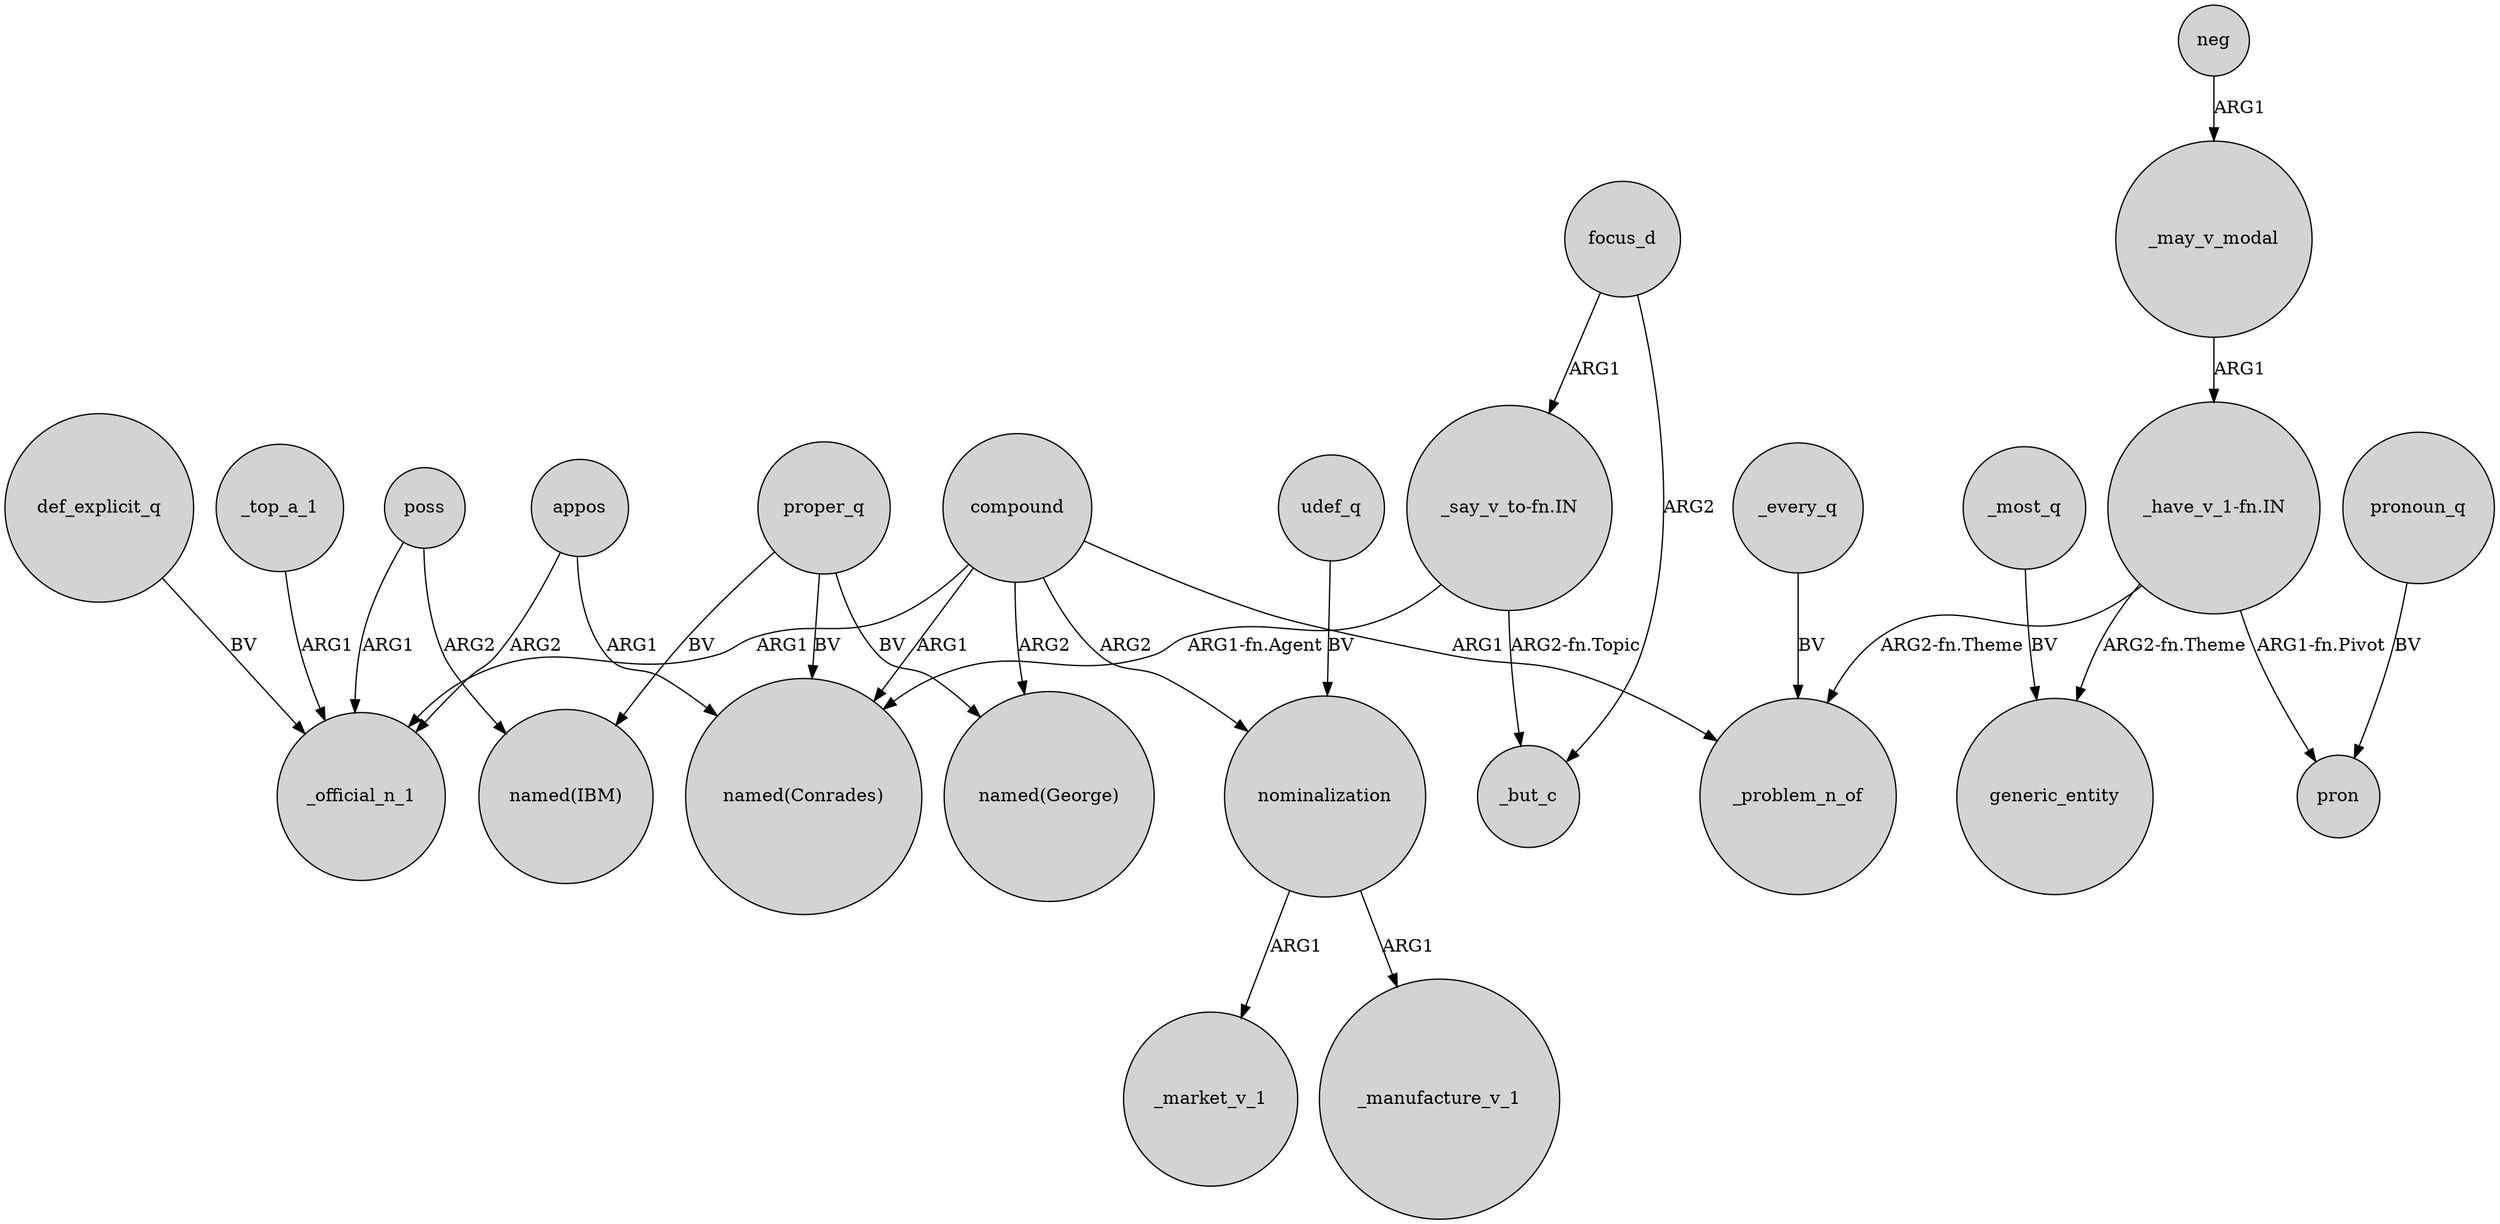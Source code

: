 digraph {
	node [shape=circle style=filled]
	appos -> _official_n_1 [label=ARG2]
	proper_q -> "named(Conrades)" [label=BV]
	nominalization -> _market_v_1 [label=ARG1]
	neg -> _may_v_modal [label=ARG1]
	"_have_v_1-fn.IN" -> _problem_n_of [label="ARG2-fn.Theme"]
	_may_v_modal -> "_have_v_1-fn.IN" [label=ARG1]
	nominalization -> _manufacture_v_1 [label=ARG1]
	def_explicit_q -> _official_n_1 [label=BV]
	compound -> "named(George)" [label=ARG2]
	proper_q -> "named(IBM)" [label=BV]
	compound -> nominalization [label=ARG2]
	compound -> "named(Conrades)" [label=ARG1]
	"_have_v_1-fn.IN" -> pron [label="ARG1-fn.Pivot"]
	focus_d -> _but_c [label=ARG2]
	"_say_v_to-fn.IN" -> _but_c [label="ARG2-fn.Topic"]
	"_have_v_1-fn.IN" -> generic_entity [label="ARG2-fn.Theme"]
	pronoun_q -> pron [label=BV]
	compound -> _problem_n_of [label=ARG1]
	appos -> "named(Conrades)" [label=ARG1]
	proper_q -> "named(George)" [label=BV]
	udef_q -> nominalization [label=BV]
	_top_a_1 -> _official_n_1 [label=ARG1]
	"_say_v_to-fn.IN" -> "named(Conrades)" [label="ARG1-fn.Agent"]
	poss -> "named(IBM)" [label=ARG2]
	poss -> _official_n_1 [label=ARG1]
	compound -> _official_n_1 [label=ARG1]
	_every_q -> _problem_n_of [label=BV]
	_most_q -> generic_entity [label=BV]
	focus_d -> "_say_v_to-fn.IN" [label=ARG1]
}
